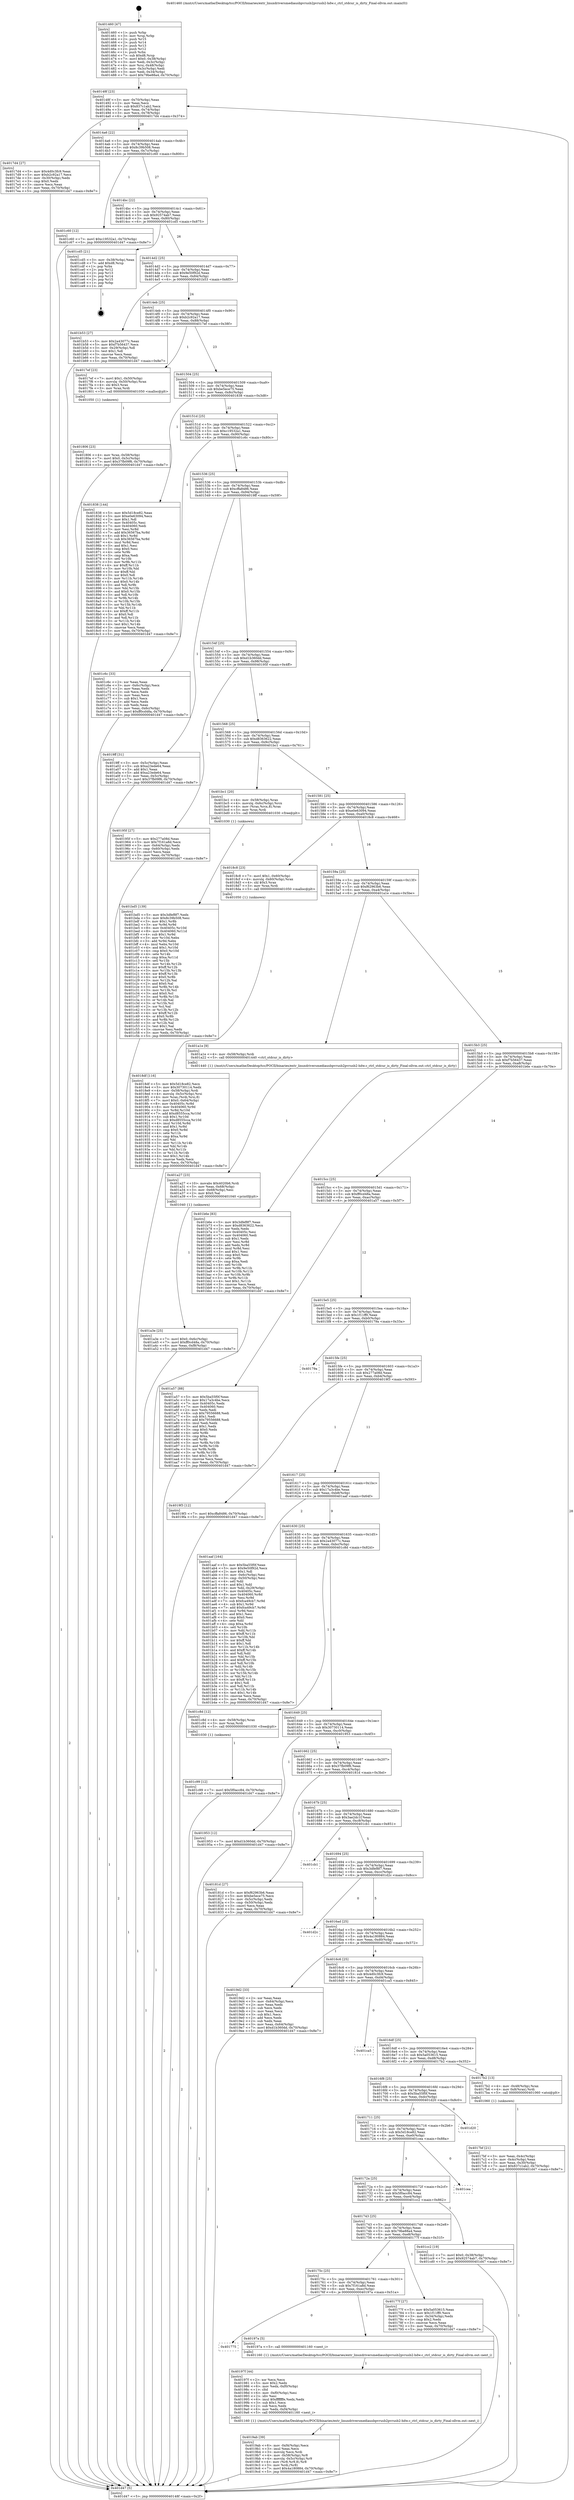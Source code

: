 digraph "0x401460" {
  label = "0x401460 (/mnt/c/Users/mathe/Desktop/tcc/POCII/binaries/extr_linuxdriversmediausbpvrusb2pvrusb2-hdw.c_ctrl_stdcur_is_dirty_Final-ollvm.out::main(0))"
  labelloc = "t"
  node[shape=record]

  Entry [label="",width=0.3,height=0.3,shape=circle,fillcolor=black,style=filled]
  "0x40148f" [label="{
     0x40148f [23]\l
     | [instrs]\l
     &nbsp;&nbsp;0x40148f \<+3\>: mov -0x70(%rbp),%eax\l
     &nbsp;&nbsp;0x401492 \<+2\>: mov %eax,%ecx\l
     &nbsp;&nbsp;0x401494 \<+6\>: sub $0x837c1ab2,%ecx\l
     &nbsp;&nbsp;0x40149a \<+3\>: mov %eax,-0x74(%rbp)\l
     &nbsp;&nbsp;0x40149d \<+3\>: mov %ecx,-0x78(%rbp)\l
     &nbsp;&nbsp;0x4014a0 \<+6\>: je 00000000004017d4 \<main+0x374\>\l
  }"]
  "0x4017d4" [label="{
     0x4017d4 [27]\l
     | [instrs]\l
     &nbsp;&nbsp;0x4017d4 \<+5\>: mov $0x4d0c3fc9,%eax\l
     &nbsp;&nbsp;0x4017d9 \<+5\>: mov $0xb2c92a17,%ecx\l
     &nbsp;&nbsp;0x4017de \<+3\>: mov -0x30(%rbp),%edx\l
     &nbsp;&nbsp;0x4017e1 \<+3\>: cmp $0x0,%edx\l
     &nbsp;&nbsp;0x4017e4 \<+3\>: cmove %ecx,%eax\l
     &nbsp;&nbsp;0x4017e7 \<+3\>: mov %eax,-0x70(%rbp)\l
     &nbsp;&nbsp;0x4017ea \<+5\>: jmp 0000000000401d47 \<main+0x8e7\>\l
  }"]
  "0x4014a6" [label="{
     0x4014a6 [22]\l
     | [instrs]\l
     &nbsp;&nbsp;0x4014a6 \<+5\>: jmp 00000000004014ab \<main+0x4b\>\l
     &nbsp;&nbsp;0x4014ab \<+3\>: mov -0x74(%rbp),%eax\l
     &nbsp;&nbsp;0x4014ae \<+5\>: sub $0x8c39b508,%eax\l
     &nbsp;&nbsp;0x4014b3 \<+3\>: mov %eax,-0x7c(%rbp)\l
     &nbsp;&nbsp;0x4014b6 \<+6\>: je 0000000000401c60 \<main+0x800\>\l
  }"]
  Exit [label="",width=0.3,height=0.3,shape=circle,fillcolor=black,style=filled,peripheries=2]
  "0x401c60" [label="{
     0x401c60 [12]\l
     | [instrs]\l
     &nbsp;&nbsp;0x401c60 \<+7\>: movl $0xc19532a1,-0x70(%rbp)\l
     &nbsp;&nbsp;0x401c67 \<+5\>: jmp 0000000000401d47 \<main+0x8e7\>\l
  }"]
  "0x4014bc" [label="{
     0x4014bc [22]\l
     | [instrs]\l
     &nbsp;&nbsp;0x4014bc \<+5\>: jmp 00000000004014c1 \<main+0x61\>\l
     &nbsp;&nbsp;0x4014c1 \<+3\>: mov -0x74(%rbp),%eax\l
     &nbsp;&nbsp;0x4014c4 \<+5\>: sub $0x92574ab7,%eax\l
     &nbsp;&nbsp;0x4014c9 \<+3\>: mov %eax,-0x80(%rbp)\l
     &nbsp;&nbsp;0x4014cc \<+6\>: je 0000000000401cd5 \<main+0x875\>\l
  }"]
  "0x401c99" [label="{
     0x401c99 [12]\l
     | [instrs]\l
     &nbsp;&nbsp;0x401c99 \<+7\>: movl $0x5f0acc84,-0x70(%rbp)\l
     &nbsp;&nbsp;0x401ca0 \<+5\>: jmp 0000000000401d47 \<main+0x8e7\>\l
  }"]
  "0x401cd5" [label="{
     0x401cd5 [21]\l
     | [instrs]\l
     &nbsp;&nbsp;0x401cd5 \<+3\>: mov -0x38(%rbp),%eax\l
     &nbsp;&nbsp;0x401cd8 \<+7\>: add $0xd8,%rsp\l
     &nbsp;&nbsp;0x401cdf \<+1\>: pop %rbx\l
     &nbsp;&nbsp;0x401ce0 \<+2\>: pop %r12\l
     &nbsp;&nbsp;0x401ce2 \<+2\>: pop %r13\l
     &nbsp;&nbsp;0x401ce4 \<+2\>: pop %r14\l
     &nbsp;&nbsp;0x401ce6 \<+2\>: pop %r15\l
     &nbsp;&nbsp;0x401ce8 \<+1\>: pop %rbp\l
     &nbsp;&nbsp;0x401ce9 \<+1\>: ret\l
  }"]
  "0x4014d2" [label="{
     0x4014d2 [25]\l
     | [instrs]\l
     &nbsp;&nbsp;0x4014d2 \<+5\>: jmp 00000000004014d7 \<main+0x77\>\l
     &nbsp;&nbsp;0x4014d7 \<+3\>: mov -0x74(%rbp),%eax\l
     &nbsp;&nbsp;0x4014da \<+5\>: sub $0x9e50f92d,%eax\l
     &nbsp;&nbsp;0x4014df \<+6\>: mov %eax,-0x84(%rbp)\l
     &nbsp;&nbsp;0x4014e5 \<+6\>: je 0000000000401b53 \<main+0x6f3\>\l
  }"]
  "0x401bd5" [label="{
     0x401bd5 [139]\l
     | [instrs]\l
     &nbsp;&nbsp;0x401bd5 \<+5\>: mov $0x3dfef8f7,%edx\l
     &nbsp;&nbsp;0x401bda \<+5\>: mov $0x8c39b508,%esi\l
     &nbsp;&nbsp;0x401bdf \<+3\>: mov $0x1,%r8b\l
     &nbsp;&nbsp;0x401be2 \<+3\>: xor %r9d,%r9d\l
     &nbsp;&nbsp;0x401be5 \<+8\>: mov 0x40405c,%r10d\l
     &nbsp;&nbsp;0x401bed \<+8\>: mov 0x404060,%r11d\l
     &nbsp;&nbsp;0x401bf5 \<+4\>: sub $0x1,%r9d\l
     &nbsp;&nbsp;0x401bf9 \<+3\>: mov %r10d,%ebx\l
     &nbsp;&nbsp;0x401bfc \<+3\>: add %r9d,%ebx\l
     &nbsp;&nbsp;0x401bff \<+4\>: imul %ebx,%r10d\l
     &nbsp;&nbsp;0x401c03 \<+4\>: and $0x1,%r10d\l
     &nbsp;&nbsp;0x401c07 \<+4\>: cmp $0x0,%r10d\l
     &nbsp;&nbsp;0x401c0b \<+4\>: sete %r14b\l
     &nbsp;&nbsp;0x401c0f \<+4\>: cmp $0xa,%r11d\l
     &nbsp;&nbsp;0x401c13 \<+4\>: setl %r15b\l
     &nbsp;&nbsp;0x401c17 \<+3\>: mov %r14b,%r12b\l
     &nbsp;&nbsp;0x401c1a \<+4\>: xor $0xff,%r12b\l
     &nbsp;&nbsp;0x401c1e \<+3\>: mov %r15b,%r13b\l
     &nbsp;&nbsp;0x401c21 \<+4\>: xor $0xff,%r13b\l
     &nbsp;&nbsp;0x401c25 \<+4\>: xor $0x0,%r8b\l
     &nbsp;&nbsp;0x401c29 \<+3\>: mov %r12b,%al\l
     &nbsp;&nbsp;0x401c2c \<+2\>: and $0x0,%al\l
     &nbsp;&nbsp;0x401c2e \<+3\>: and %r8b,%r14b\l
     &nbsp;&nbsp;0x401c31 \<+3\>: mov %r13b,%cl\l
     &nbsp;&nbsp;0x401c34 \<+3\>: and $0x0,%cl\l
     &nbsp;&nbsp;0x401c37 \<+3\>: and %r8b,%r15b\l
     &nbsp;&nbsp;0x401c3a \<+3\>: or %r14b,%al\l
     &nbsp;&nbsp;0x401c3d \<+3\>: or %r15b,%cl\l
     &nbsp;&nbsp;0x401c40 \<+2\>: xor %cl,%al\l
     &nbsp;&nbsp;0x401c42 \<+3\>: or %r13b,%r12b\l
     &nbsp;&nbsp;0x401c45 \<+4\>: xor $0xff,%r12b\l
     &nbsp;&nbsp;0x401c49 \<+4\>: or $0x0,%r8b\l
     &nbsp;&nbsp;0x401c4d \<+3\>: and %r8b,%r12b\l
     &nbsp;&nbsp;0x401c50 \<+3\>: or %r12b,%al\l
     &nbsp;&nbsp;0x401c53 \<+2\>: test $0x1,%al\l
     &nbsp;&nbsp;0x401c55 \<+3\>: cmovne %esi,%edx\l
     &nbsp;&nbsp;0x401c58 \<+3\>: mov %edx,-0x70(%rbp)\l
     &nbsp;&nbsp;0x401c5b \<+5\>: jmp 0000000000401d47 \<main+0x8e7\>\l
  }"]
  "0x401b53" [label="{
     0x401b53 [27]\l
     | [instrs]\l
     &nbsp;&nbsp;0x401b53 \<+5\>: mov $0x2a43077c,%eax\l
     &nbsp;&nbsp;0x401b58 \<+5\>: mov $0xf7b56437,%ecx\l
     &nbsp;&nbsp;0x401b5d \<+3\>: mov -0x29(%rbp),%dl\l
     &nbsp;&nbsp;0x401b60 \<+3\>: test $0x1,%dl\l
     &nbsp;&nbsp;0x401b63 \<+3\>: cmovne %ecx,%eax\l
     &nbsp;&nbsp;0x401b66 \<+3\>: mov %eax,-0x70(%rbp)\l
     &nbsp;&nbsp;0x401b69 \<+5\>: jmp 0000000000401d47 \<main+0x8e7\>\l
  }"]
  "0x4014eb" [label="{
     0x4014eb [25]\l
     | [instrs]\l
     &nbsp;&nbsp;0x4014eb \<+5\>: jmp 00000000004014f0 \<main+0x90\>\l
     &nbsp;&nbsp;0x4014f0 \<+3\>: mov -0x74(%rbp),%eax\l
     &nbsp;&nbsp;0x4014f3 \<+5\>: sub $0xb2c92a17,%eax\l
     &nbsp;&nbsp;0x4014f8 \<+6\>: mov %eax,-0x88(%rbp)\l
     &nbsp;&nbsp;0x4014fe \<+6\>: je 00000000004017ef \<main+0x38f\>\l
  }"]
  "0x401a3e" [label="{
     0x401a3e [25]\l
     | [instrs]\l
     &nbsp;&nbsp;0x401a3e \<+7\>: movl $0x0,-0x6c(%rbp)\l
     &nbsp;&nbsp;0x401a45 \<+7\>: movl $0xff0cd48a,-0x70(%rbp)\l
     &nbsp;&nbsp;0x401a4c \<+6\>: mov %eax,-0xf8(%rbp)\l
     &nbsp;&nbsp;0x401a52 \<+5\>: jmp 0000000000401d47 \<main+0x8e7\>\l
  }"]
  "0x4017ef" [label="{
     0x4017ef [23]\l
     | [instrs]\l
     &nbsp;&nbsp;0x4017ef \<+7\>: movl $0x1,-0x50(%rbp)\l
     &nbsp;&nbsp;0x4017f6 \<+4\>: movslq -0x50(%rbp),%rax\l
     &nbsp;&nbsp;0x4017fa \<+4\>: shl $0x3,%rax\l
     &nbsp;&nbsp;0x4017fe \<+3\>: mov %rax,%rdi\l
     &nbsp;&nbsp;0x401801 \<+5\>: call 0000000000401050 \<malloc@plt\>\l
     | [calls]\l
     &nbsp;&nbsp;0x401050 \{1\} (unknown)\l
  }"]
  "0x401504" [label="{
     0x401504 [25]\l
     | [instrs]\l
     &nbsp;&nbsp;0x401504 \<+5\>: jmp 0000000000401509 \<main+0xa9\>\l
     &nbsp;&nbsp;0x401509 \<+3\>: mov -0x74(%rbp),%eax\l
     &nbsp;&nbsp;0x40150c \<+5\>: sub $0xbe5ece75,%eax\l
     &nbsp;&nbsp;0x401511 \<+6\>: mov %eax,-0x8c(%rbp)\l
     &nbsp;&nbsp;0x401517 \<+6\>: je 0000000000401838 \<main+0x3d8\>\l
  }"]
  "0x401a27" [label="{
     0x401a27 [23]\l
     | [instrs]\l
     &nbsp;&nbsp;0x401a27 \<+10\>: movabs $0x4020b6,%rdi\l
     &nbsp;&nbsp;0x401a31 \<+3\>: mov %eax,-0x68(%rbp)\l
     &nbsp;&nbsp;0x401a34 \<+3\>: mov -0x68(%rbp),%esi\l
     &nbsp;&nbsp;0x401a37 \<+2\>: mov $0x0,%al\l
     &nbsp;&nbsp;0x401a39 \<+5\>: call 0000000000401040 \<printf@plt\>\l
     | [calls]\l
     &nbsp;&nbsp;0x401040 \{1\} (unknown)\l
  }"]
  "0x401838" [label="{
     0x401838 [144]\l
     | [instrs]\l
     &nbsp;&nbsp;0x401838 \<+5\>: mov $0x5d18ce82,%eax\l
     &nbsp;&nbsp;0x40183d \<+5\>: mov $0xe0e63094,%ecx\l
     &nbsp;&nbsp;0x401842 \<+2\>: mov $0x1,%dl\l
     &nbsp;&nbsp;0x401844 \<+7\>: mov 0x40405c,%esi\l
     &nbsp;&nbsp;0x40184b \<+7\>: mov 0x404060,%edi\l
     &nbsp;&nbsp;0x401852 \<+3\>: mov %esi,%r8d\l
     &nbsp;&nbsp;0x401855 \<+7\>: add $0x36567ba,%r8d\l
     &nbsp;&nbsp;0x40185c \<+4\>: sub $0x1,%r8d\l
     &nbsp;&nbsp;0x401860 \<+7\>: sub $0x36567ba,%r8d\l
     &nbsp;&nbsp;0x401867 \<+4\>: imul %r8d,%esi\l
     &nbsp;&nbsp;0x40186b \<+3\>: and $0x1,%esi\l
     &nbsp;&nbsp;0x40186e \<+3\>: cmp $0x0,%esi\l
     &nbsp;&nbsp;0x401871 \<+4\>: sete %r9b\l
     &nbsp;&nbsp;0x401875 \<+3\>: cmp $0xa,%edi\l
     &nbsp;&nbsp;0x401878 \<+4\>: setl %r10b\l
     &nbsp;&nbsp;0x40187c \<+3\>: mov %r9b,%r11b\l
     &nbsp;&nbsp;0x40187f \<+4\>: xor $0xff,%r11b\l
     &nbsp;&nbsp;0x401883 \<+3\>: mov %r10b,%bl\l
     &nbsp;&nbsp;0x401886 \<+3\>: xor $0xff,%bl\l
     &nbsp;&nbsp;0x401889 \<+3\>: xor $0x0,%dl\l
     &nbsp;&nbsp;0x40188c \<+3\>: mov %r11b,%r14b\l
     &nbsp;&nbsp;0x40188f \<+4\>: and $0x0,%r14b\l
     &nbsp;&nbsp;0x401893 \<+3\>: and %dl,%r9b\l
     &nbsp;&nbsp;0x401896 \<+3\>: mov %bl,%r15b\l
     &nbsp;&nbsp;0x401899 \<+4\>: and $0x0,%r15b\l
     &nbsp;&nbsp;0x40189d \<+3\>: and %dl,%r10b\l
     &nbsp;&nbsp;0x4018a0 \<+3\>: or %r9b,%r14b\l
     &nbsp;&nbsp;0x4018a3 \<+3\>: or %r10b,%r15b\l
     &nbsp;&nbsp;0x4018a6 \<+3\>: xor %r15b,%r14b\l
     &nbsp;&nbsp;0x4018a9 \<+3\>: or %bl,%r11b\l
     &nbsp;&nbsp;0x4018ac \<+4\>: xor $0xff,%r11b\l
     &nbsp;&nbsp;0x4018b0 \<+3\>: or $0x0,%dl\l
     &nbsp;&nbsp;0x4018b3 \<+3\>: and %dl,%r11b\l
     &nbsp;&nbsp;0x4018b6 \<+3\>: or %r11b,%r14b\l
     &nbsp;&nbsp;0x4018b9 \<+4\>: test $0x1,%r14b\l
     &nbsp;&nbsp;0x4018bd \<+3\>: cmovne %ecx,%eax\l
     &nbsp;&nbsp;0x4018c0 \<+3\>: mov %eax,-0x70(%rbp)\l
     &nbsp;&nbsp;0x4018c3 \<+5\>: jmp 0000000000401d47 \<main+0x8e7\>\l
  }"]
  "0x40151d" [label="{
     0x40151d [25]\l
     | [instrs]\l
     &nbsp;&nbsp;0x40151d \<+5\>: jmp 0000000000401522 \<main+0xc2\>\l
     &nbsp;&nbsp;0x401522 \<+3\>: mov -0x74(%rbp),%eax\l
     &nbsp;&nbsp;0x401525 \<+5\>: sub $0xc19532a1,%eax\l
     &nbsp;&nbsp;0x40152a \<+6\>: mov %eax,-0x90(%rbp)\l
     &nbsp;&nbsp;0x401530 \<+6\>: je 0000000000401c6c \<main+0x80c\>\l
  }"]
  "0x4019ab" [label="{
     0x4019ab [39]\l
     | [instrs]\l
     &nbsp;&nbsp;0x4019ab \<+6\>: mov -0xf4(%rbp),%ecx\l
     &nbsp;&nbsp;0x4019b1 \<+3\>: imul %eax,%ecx\l
     &nbsp;&nbsp;0x4019b4 \<+3\>: movslq %ecx,%rdi\l
     &nbsp;&nbsp;0x4019b7 \<+4\>: mov -0x58(%rbp),%r8\l
     &nbsp;&nbsp;0x4019bb \<+4\>: movslq -0x5c(%rbp),%r9\l
     &nbsp;&nbsp;0x4019bf \<+4\>: mov (%r8,%r9,8),%r8\l
     &nbsp;&nbsp;0x4019c3 \<+3\>: mov %rdi,(%r8)\l
     &nbsp;&nbsp;0x4019c6 \<+7\>: movl $0x4a180884,-0x70(%rbp)\l
     &nbsp;&nbsp;0x4019cd \<+5\>: jmp 0000000000401d47 \<main+0x8e7\>\l
  }"]
  "0x401c6c" [label="{
     0x401c6c [33]\l
     | [instrs]\l
     &nbsp;&nbsp;0x401c6c \<+2\>: xor %eax,%eax\l
     &nbsp;&nbsp;0x401c6e \<+3\>: mov -0x6c(%rbp),%ecx\l
     &nbsp;&nbsp;0x401c71 \<+2\>: mov %eax,%edx\l
     &nbsp;&nbsp;0x401c73 \<+2\>: sub %ecx,%edx\l
     &nbsp;&nbsp;0x401c75 \<+2\>: mov %eax,%ecx\l
     &nbsp;&nbsp;0x401c77 \<+3\>: sub $0x1,%ecx\l
     &nbsp;&nbsp;0x401c7a \<+2\>: add %ecx,%edx\l
     &nbsp;&nbsp;0x401c7c \<+2\>: sub %edx,%eax\l
     &nbsp;&nbsp;0x401c7e \<+3\>: mov %eax,-0x6c(%rbp)\l
     &nbsp;&nbsp;0x401c81 \<+7\>: movl $0xff0cd48a,-0x70(%rbp)\l
     &nbsp;&nbsp;0x401c88 \<+5\>: jmp 0000000000401d47 \<main+0x8e7\>\l
  }"]
  "0x401536" [label="{
     0x401536 [25]\l
     | [instrs]\l
     &nbsp;&nbsp;0x401536 \<+5\>: jmp 000000000040153b \<main+0xdb\>\l
     &nbsp;&nbsp;0x40153b \<+3\>: mov -0x74(%rbp),%eax\l
     &nbsp;&nbsp;0x40153e \<+5\>: sub $0xcffa8486,%eax\l
     &nbsp;&nbsp;0x401543 \<+6\>: mov %eax,-0x94(%rbp)\l
     &nbsp;&nbsp;0x401549 \<+6\>: je 00000000004019ff \<main+0x59f\>\l
  }"]
  "0x40197f" [label="{
     0x40197f [44]\l
     | [instrs]\l
     &nbsp;&nbsp;0x40197f \<+2\>: xor %ecx,%ecx\l
     &nbsp;&nbsp;0x401981 \<+5\>: mov $0x2,%edx\l
     &nbsp;&nbsp;0x401986 \<+6\>: mov %edx,-0xf0(%rbp)\l
     &nbsp;&nbsp;0x40198c \<+1\>: cltd\l
     &nbsp;&nbsp;0x40198d \<+6\>: mov -0xf0(%rbp),%esi\l
     &nbsp;&nbsp;0x401993 \<+2\>: idiv %esi\l
     &nbsp;&nbsp;0x401995 \<+6\>: imul $0xfffffffe,%edx,%edx\l
     &nbsp;&nbsp;0x40199b \<+3\>: sub $0x1,%ecx\l
     &nbsp;&nbsp;0x40199e \<+2\>: sub %ecx,%edx\l
     &nbsp;&nbsp;0x4019a0 \<+6\>: mov %edx,-0xf4(%rbp)\l
     &nbsp;&nbsp;0x4019a6 \<+5\>: call 0000000000401160 \<next_i\>\l
     | [calls]\l
     &nbsp;&nbsp;0x401160 \{1\} (/mnt/c/Users/mathe/Desktop/tcc/POCII/binaries/extr_linuxdriversmediausbpvrusb2pvrusb2-hdw.c_ctrl_stdcur_is_dirty_Final-ollvm.out::next_i)\l
  }"]
  "0x4019ff" [label="{
     0x4019ff [31]\l
     | [instrs]\l
     &nbsp;&nbsp;0x4019ff \<+3\>: mov -0x5c(%rbp),%eax\l
     &nbsp;&nbsp;0x401a02 \<+5\>: sub $0xa23ede64,%eax\l
     &nbsp;&nbsp;0x401a07 \<+3\>: add $0x1,%eax\l
     &nbsp;&nbsp;0x401a0a \<+5\>: add $0xa23ede64,%eax\l
     &nbsp;&nbsp;0x401a0f \<+3\>: mov %eax,-0x5c(%rbp)\l
     &nbsp;&nbsp;0x401a12 \<+7\>: movl $0x37fb09f6,-0x70(%rbp)\l
     &nbsp;&nbsp;0x401a19 \<+5\>: jmp 0000000000401d47 \<main+0x8e7\>\l
  }"]
  "0x40154f" [label="{
     0x40154f [25]\l
     | [instrs]\l
     &nbsp;&nbsp;0x40154f \<+5\>: jmp 0000000000401554 \<main+0xf4\>\l
     &nbsp;&nbsp;0x401554 \<+3\>: mov -0x74(%rbp),%eax\l
     &nbsp;&nbsp;0x401557 \<+5\>: sub $0xd1b360dd,%eax\l
     &nbsp;&nbsp;0x40155c \<+6\>: mov %eax,-0x98(%rbp)\l
     &nbsp;&nbsp;0x401562 \<+6\>: je 000000000040195f \<main+0x4ff\>\l
  }"]
  "0x401775" [label="{
     0x401775\l
  }", style=dashed]
  "0x40195f" [label="{
     0x40195f [27]\l
     | [instrs]\l
     &nbsp;&nbsp;0x40195f \<+5\>: mov $0x277a08d,%eax\l
     &nbsp;&nbsp;0x401964 \<+5\>: mov $0x7f161a8d,%ecx\l
     &nbsp;&nbsp;0x401969 \<+3\>: mov -0x64(%rbp),%edx\l
     &nbsp;&nbsp;0x40196c \<+3\>: cmp -0x60(%rbp),%edx\l
     &nbsp;&nbsp;0x40196f \<+3\>: cmovl %ecx,%eax\l
     &nbsp;&nbsp;0x401972 \<+3\>: mov %eax,-0x70(%rbp)\l
     &nbsp;&nbsp;0x401975 \<+5\>: jmp 0000000000401d47 \<main+0x8e7\>\l
  }"]
  "0x401568" [label="{
     0x401568 [25]\l
     | [instrs]\l
     &nbsp;&nbsp;0x401568 \<+5\>: jmp 000000000040156d \<main+0x10d\>\l
     &nbsp;&nbsp;0x40156d \<+3\>: mov -0x74(%rbp),%eax\l
     &nbsp;&nbsp;0x401570 \<+5\>: sub $0xd8363622,%eax\l
     &nbsp;&nbsp;0x401575 \<+6\>: mov %eax,-0x9c(%rbp)\l
     &nbsp;&nbsp;0x40157b \<+6\>: je 0000000000401bc1 \<main+0x761\>\l
  }"]
  "0x40197a" [label="{
     0x40197a [5]\l
     | [instrs]\l
     &nbsp;&nbsp;0x40197a \<+5\>: call 0000000000401160 \<next_i\>\l
     | [calls]\l
     &nbsp;&nbsp;0x401160 \{1\} (/mnt/c/Users/mathe/Desktop/tcc/POCII/binaries/extr_linuxdriversmediausbpvrusb2pvrusb2-hdw.c_ctrl_stdcur_is_dirty_Final-ollvm.out::next_i)\l
  }"]
  "0x401bc1" [label="{
     0x401bc1 [20]\l
     | [instrs]\l
     &nbsp;&nbsp;0x401bc1 \<+4\>: mov -0x58(%rbp),%rax\l
     &nbsp;&nbsp;0x401bc5 \<+4\>: movslq -0x6c(%rbp),%rcx\l
     &nbsp;&nbsp;0x401bc9 \<+4\>: mov (%rax,%rcx,8),%rax\l
     &nbsp;&nbsp;0x401bcd \<+3\>: mov %rax,%rdi\l
     &nbsp;&nbsp;0x401bd0 \<+5\>: call 0000000000401030 \<free@plt\>\l
     | [calls]\l
     &nbsp;&nbsp;0x401030 \{1\} (unknown)\l
  }"]
  "0x401581" [label="{
     0x401581 [25]\l
     | [instrs]\l
     &nbsp;&nbsp;0x401581 \<+5\>: jmp 0000000000401586 \<main+0x126\>\l
     &nbsp;&nbsp;0x401586 \<+3\>: mov -0x74(%rbp),%eax\l
     &nbsp;&nbsp;0x401589 \<+5\>: sub $0xe0e63094,%eax\l
     &nbsp;&nbsp;0x40158e \<+6\>: mov %eax,-0xa0(%rbp)\l
     &nbsp;&nbsp;0x401594 \<+6\>: je 00000000004018c8 \<main+0x468\>\l
  }"]
  "0x4018df" [label="{
     0x4018df [116]\l
     | [instrs]\l
     &nbsp;&nbsp;0x4018df \<+5\>: mov $0x5d18ce82,%ecx\l
     &nbsp;&nbsp;0x4018e4 \<+5\>: mov $0x30730114,%edx\l
     &nbsp;&nbsp;0x4018e9 \<+4\>: mov -0x58(%rbp),%rdi\l
     &nbsp;&nbsp;0x4018ed \<+4\>: movslq -0x5c(%rbp),%rsi\l
     &nbsp;&nbsp;0x4018f1 \<+4\>: mov %rax,(%rdi,%rsi,8)\l
     &nbsp;&nbsp;0x4018f5 \<+7\>: movl $0x0,-0x64(%rbp)\l
     &nbsp;&nbsp;0x4018fc \<+8\>: mov 0x40405c,%r8d\l
     &nbsp;&nbsp;0x401904 \<+8\>: mov 0x404060,%r9d\l
     &nbsp;&nbsp;0x40190c \<+3\>: mov %r8d,%r10d\l
     &nbsp;&nbsp;0x40190f \<+7\>: add $0xd8555cca,%r10d\l
     &nbsp;&nbsp;0x401916 \<+4\>: sub $0x1,%r10d\l
     &nbsp;&nbsp;0x40191a \<+7\>: sub $0xd8555cca,%r10d\l
     &nbsp;&nbsp;0x401921 \<+4\>: imul %r10d,%r8d\l
     &nbsp;&nbsp;0x401925 \<+4\>: and $0x1,%r8d\l
     &nbsp;&nbsp;0x401929 \<+4\>: cmp $0x0,%r8d\l
     &nbsp;&nbsp;0x40192d \<+4\>: sete %r11b\l
     &nbsp;&nbsp;0x401931 \<+4\>: cmp $0xa,%r9d\l
     &nbsp;&nbsp;0x401935 \<+3\>: setl %bl\l
     &nbsp;&nbsp;0x401938 \<+3\>: mov %r11b,%r14b\l
     &nbsp;&nbsp;0x40193b \<+3\>: and %bl,%r14b\l
     &nbsp;&nbsp;0x40193e \<+3\>: xor %bl,%r11b\l
     &nbsp;&nbsp;0x401941 \<+3\>: or %r11b,%r14b\l
     &nbsp;&nbsp;0x401944 \<+4\>: test $0x1,%r14b\l
     &nbsp;&nbsp;0x401948 \<+3\>: cmovne %edx,%ecx\l
     &nbsp;&nbsp;0x40194b \<+3\>: mov %ecx,-0x70(%rbp)\l
     &nbsp;&nbsp;0x40194e \<+5\>: jmp 0000000000401d47 \<main+0x8e7\>\l
  }"]
  "0x4018c8" [label="{
     0x4018c8 [23]\l
     | [instrs]\l
     &nbsp;&nbsp;0x4018c8 \<+7\>: movl $0x1,-0x60(%rbp)\l
     &nbsp;&nbsp;0x4018cf \<+4\>: movslq -0x60(%rbp),%rax\l
     &nbsp;&nbsp;0x4018d3 \<+4\>: shl $0x3,%rax\l
     &nbsp;&nbsp;0x4018d7 \<+3\>: mov %rax,%rdi\l
     &nbsp;&nbsp;0x4018da \<+5\>: call 0000000000401050 \<malloc@plt\>\l
     | [calls]\l
     &nbsp;&nbsp;0x401050 \{1\} (unknown)\l
  }"]
  "0x40159a" [label="{
     0x40159a [25]\l
     | [instrs]\l
     &nbsp;&nbsp;0x40159a \<+5\>: jmp 000000000040159f \<main+0x13f\>\l
     &nbsp;&nbsp;0x40159f \<+3\>: mov -0x74(%rbp),%eax\l
     &nbsp;&nbsp;0x4015a2 \<+5\>: sub $0xf62963b6,%eax\l
     &nbsp;&nbsp;0x4015a7 \<+6\>: mov %eax,-0xa4(%rbp)\l
     &nbsp;&nbsp;0x4015ad \<+6\>: je 0000000000401a1e \<main+0x5be\>\l
  }"]
  "0x401806" [label="{
     0x401806 [23]\l
     | [instrs]\l
     &nbsp;&nbsp;0x401806 \<+4\>: mov %rax,-0x58(%rbp)\l
     &nbsp;&nbsp;0x40180a \<+7\>: movl $0x0,-0x5c(%rbp)\l
     &nbsp;&nbsp;0x401811 \<+7\>: movl $0x37fb09f6,-0x70(%rbp)\l
     &nbsp;&nbsp;0x401818 \<+5\>: jmp 0000000000401d47 \<main+0x8e7\>\l
  }"]
  "0x401a1e" [label="{
     0x401a1e [9]\l
     | [instrs]\l
     &nbsp;&nbsp;0x401a1e \<+4\>: mov -0x58(%rbp),%rdi\l
     &nbsp;&nbsp;0x401a22 \<+5\>: call 0000000000401440 \<ctrl_stdcur_is_dirty\>\l
     | [calls]\l
     &nbsp;&nbsp;0x401440 \{1\} (/mnt/c/Users/mathe/Desktop/tcc/POCII/binaries/extr_linuxdriversmediausbpvrusb2pvrusb2-hdw.c_ctrl_stdcur_is_dirty_Final-ollvm.out::ctrl_stdcur_is_dirty)\l
  }"]
  "0x4015b3" [label="{
     0x4015b3 [25]\l
     | [instrs]\l
     &nbsp;&nbsp;0x4015b3 \<+5\>: jmp 00000000004015b8 \<main+0x158\>\l
     &nbsp;&nbsp;0x4015b8 \<+3\>: mov -0x74(%rbp),%eax\l
     &nbsp;&nbsp;0x4015bb \<+5\>: sub $0xf7b56437,%eax\l
     &nbsp;&nbsp;0x4015c0 \<+6\>: mov %eax,-0xa8(%rbp)\l
     &nbsp;&nbsp;0x4015c6 \<+6\>: je 0000000000401b6e \<main+0x70e\>\l
  }"]
  "0x4017bf" [label="{
     0x4017bf [21]\l
     | [instrs]\l
     &nbsp;&nbsp;0x4017bf \<+3\>: mov %eax,-0x4c(%rbp)\l
     &nbsp;&nbsp;0x4017c2 \<+3\>: mov -0x4c(%rbp),%eax\l
     &nbsp;&nbsp;0x4017c5 \<+3\>: mov %eax,-0x30(%rbp)\l
     &nbsp;&nbsp;0x4017c8 \<+7\>: movl $0x837c1ab2,-0x70(%rbp)\l
     &nbsp;&nbsp;0x4017cf \<+5\>: jmp 0000000000401d47 \<main+0x8e7\>\l
  }"]
  "0x401b6e" [label="{
     0x401b6e [83]\l
     | [instrs]\l
     &nbsp;&nbsp;0x401b6e \<+5\>: mov $0x3dfef8f7,%eax\l
     &nbsp;&nbsp;0x401b73 \<+5\>: mov $0xd8363622,%ecx\l
     &nbsp;&nbsp;0x401b78 \<+2\>: xor %edx,%edx\l
     &nbsp;&nbsp;0x401b7a \<+7\>: mov 0x40405c,%esi\l
     &nbsp;&nbsp;0x401b81 \<+7\>: mov 0x404060,%edi\l
     &nbsp;&nbsp;0x401b88 \<+3\>: sub $0x1,%edx\l
     &nbsp;&nbsp;0x401b8b \<+3\>: mov %esi,%r8d\l
     &nbsp;&nbsp;0x401b8e \<+3\>: add %edx,%r8d\l
     &nbsp;&nbsp;0x401b91 \<+4\>: imul %r8d,%esi\l
     &nbsp;&nbsp;0x401b95 \<+3\>: and $0x1,%esi\l
     &nbsp;&nbsp;0x401b98 \<+3\>: cmp $0x0,%esi\l
     &nbsp;&nbsp;0x401b9b \<+4\>: sete %r9b\l
     &nbsp;&nbsp;0x401b9f \<+3\>: cmp $0xa,%edi\l
     &nbsp;&nbsp;0x401ba2 \<+4\>: setl %r10b\l
     &nbsp;&nbsp;0x401ba6 \<+3\>: mov %r9b,%r11b\l
     &nbsp;&nbsp;0x401ba9 \<+3\>: and %r10b,%r11b\l
     &nbsp;&nbsp;0x401bac \<+3\>: xor %r10b,%r9b\l
     &nbsp;&nbsp;0x401baf \<+3\>: or %r9b,%r11b\l
     &nbsp;&nbsp;0x401bb2 \<+4\>: test $0x1,%r11b\l
     &nbsp;&nbsp;0x401bb6 \<+3\>: cmovne %ecx,%eax\l
     &nbsp;&nbsp;0x401bb9 \<+3\>: mov %eax,-0x70(%rbp)\l
     &nbsp;&nbsp;0x401bbc \<+5\>: jmp 0000000000401d47 \<main+0x8e7\>\l
  }"]
  "0x4015cc" [label="{
     0x4015cc [25]\l
     | [instrs]\l
     &nbsp;&nbsp;0x4015cc \<+5\>: jmp 00000000004015d1 \<main+0x171\>\l
     &nbsp;&nbsp;0x4015d1 \<+3\>: mov -0x74(%rbp),%eax\l
     &nbsp;&nbsp;0x4015d4 \<+5\>: sub $0xff0cd48a,%eax\l
     &nbsp;&nbsp;0x4015d9 \<+6\>: mov %eax,-0xac(%rbp)\l
     &nbsp;&nbsp;0x4015df \<+6\>: je 0000000000401a57 \<main+0x5f7\>\l
  }"]
  "0x401460" [label="{
     0x401460 [47]\l
     | [instrs]\l
     &nbsp;&nbsp;0x401460 \<+1\>: push %rbp\l
     &nbsp;&nbsp;0x401461 \<+3\>: mov %rsp,%rbp\l
     &nbsp;&nbsp;0x401464 \<+2\>: push %r15\l
     &nbsp;&nbsp;0x401466 \<+2\>: push %r14\l
     &nbsp;&nbsp;0x401468 \<+2\>: push %r13\l
     &nbsp;&nbsp;0x40146a \<+2\>: push %r12\l
     &nbsp;&nbsp;0x40146c \<+1\>: push %rbx\l
     &nbsp;&nbsp;0x40146d \<+7\>: sub $0xd8,%rsp\l
     &nbsp;&nbsp;0x401474 \<+7\>: movl $0x0,-0x38(%rbp)\l
     &nbsp;&nbsp;0x40147b \<+3\>: mov %edi,-0x3c(%rbp)\l
     &nbsp;&nbsp;0x40147e \<+4\>: mov %rsi,-0x48(%rbp)\l
     &nbsp;&nbsp;0x401482 \<+3\>: mov -0x3c(%rbp),%edi\l
     &nbsp;&nbsp;0x401485 \<+3\>: mov %edi,-0x34(%rbp)\l
     &nbsp;&nbsp;0x401488 \<+7\>: movl $0x79be88a4,-0x70(%rbp)\l
  }"]
  "0x401a57" [label="{
     0x401a57 [88]\l
     | [instrs]\l
     &nbsp;&nbsp;0x401a57 \<+5\>: mov $0x5ba55f0f,%eax\l
     &nbsp;&nbsp;0x401a5c \<+5\>: mov $0x17a3c4be,%ecx\l
     &nbsp;&nbsp;0x401a61 \<+7\>: mov 0x40405c,%edx\l
     &nbsp;&nbsp;0x401a68 \<+7\>: mov 0x404060,%esi\l
     &nbsp;&nbsp;0x401a6f \<+2\>: mov %edx,%edi\l
     &nbsp;&nbsp;0x401a71 \<+6\>: sub $0x79556688,%edi\l
     &nbsp;&nbsp;0x401a77 \<+3\>: sub $0x1,%edi\l
     &nbsp;&nbsp;0x401a7a \<+6\>: add $0x79556688,%edi\l
     &nbsp;&nbsp;0x401a80 \<+3\>: imul %edi,%edx\l
     &nbsp;&nbsp;0x401a83 \<+3\>: and $0x1,%edx\l
     &nbsp;&nbsp;0x401a86 \<+3\>: cmp $0x0,%edx\l
     &nbsp;&nbsp;0x401a89 \<+4\>: sete %r8b\l
     &nbsp;&nbsp;0x401a8d \<+3\>: cmp $0xa,%esi\l
     &nbsp;&nbsp;0x401a90 \<+4\>: setl %r9b\l
     &nbsp;&nbsp;0x401a94 \<+3\>: mov %r8b,%r10b\l
     &nbsp;&nbsp;0x401a97 \<+3\>: and %r9b,%r10b\l
     &nbsp;&nbsp;0x401a9a \<+3\>: xor %r9b,%r8b\l
     &nbsp;&nbsp;0x401a9d \<+3\>: or %r8b,%r10b\l
     &nbsp;&nbsp;0x401aa0 \<+4\>: test $0x1,%r10b\l
     &nbsp;&nbsp;0x401aa4 \<+3\>: cmovne %ecx,%eax\l
     &nbsp;&nbsp;0x401aa7 \<+3\>: mov %eax,-0x70(%rbp)\l
     &nbsp;&nbsp;0x401aaa \<+5\>: jmp 0000000000401d47 \<main+0x8e7\>\l
  }"]
  "0x4015e5" [label="{
     0x4015e5 [25]\l
     | [instrs]\l
     &nbsp;&nbsp;0x4015e5 \<+5\>: jmp 00000000004015ea \<main+0x18a\>\l
     &nbsp;&nbsp;0x4015ea \<+3\>: mov -0x74(%rbp),%eax\l
     &nbsp;&nbsp;0x4015ed \<+5\>: sub $0x1f11ff0,%eax\l
     &nbsp;&nbsp;0x4015f2 \<+6\>: mov %eax,-0xb0(%rbp)\l
     &nbsp;&nbsp;0x4015f8 \<+6\>: je 000000000040179a \<main+0x33a\>\l
  }"]
  "0x401d47" [label="{
     0x401d47 [5]\l
     | [instrs]\l
     &nbsp;&nbsp;0x401d47 \<+5\>: jmp 000000000040148f \<main+0x2f\>\l
  }"]
  "0x40179a" [label="{
     0x40179a\l
  }", style=dashed]
  "0x4015fe" [label="{
     0x4015fe [25]\l
     | [instrs]\l
     &nbsp;&nbsp;0x4015fe \<+5\>: jmp 0000000000401603 \<main+0x1a3\>\l
     &nbsp;&nbsp;0x401603 \<+3\>: mov -0x74(%rbp),%eax\l
     &nbsp;&nbsp;0x401606 \<+5\>: sub $0x277a08d,%eax\l
     &nbsp;&nbsp;0x40160b \<+6\>: mov %eax,-0xb4(%rbp)\l
     &nbsp;&nbsp;0x401611 \<+6\>: je 00000000004019f3 \<main+0x593\>\l
  }"]
  "0x40175c" [label="{
     0x40175c [25]\l
     | [instrs]\l
     &nbsp;&nbsp;0x40175c \<+5\>: jmp 0000000000401761 \<main+0x301\>\l
     &nbsp;&nbsp;0x401761 \<+3\>: mov -0x74(%rbp),%eax\l
     &nbsp;&nbsp;0x401764 \<+5\>: sub $0x7f161a8d,%eax\l
     &nbsp;&nbsp;0x401769 \<+6\>: mov %eax,-0xec(%rbp)\l
     &nbsp;&nbsp;0x40176f \<+6\>: je 000000000040197a \<main+0x51a\>\l
  }"]
  "0x4019f3" [label="{
     0x4019f3 [12]\l
     | [instrs]\l
     &nbsp;&nbsp;0x4019f3 \<+7\>: movl $0xcffa8486,-0x70(%rbp)\l
     &nbsp;&nbsp;0x4019fa \<+5\>: jmp 0000000000401d47 \<main+0x8e7\>\l
  }"]
  "0x401617" [label="{
     0x401617 [25]\l
     | [instrs]\l
     &nbsp;&nbsp;0x401617 \<+5\>: jmp 000000000040161c \<main+0x1bc\>\l
     &nbsp;&nbsp;0x40161c \<+3\>: mov -0x74(%rbp),%eax\l
     &nbsp;&nbsp;0x40161f \<+5\>: sub $0x17a3c4be,%eax\l
     &nbsp;&nbsp;0x401624 \<+6\>: mov %eax,-0xb8(%rbp)\l
     &nbsp;&nbsp;0x40162a \<+6\>: je 0000000000401aaf \<main+0x64f\>\l
  }"]
  "0x40177f" [label="{
     0x40177f [27]\l
     | [instrs]\l
     &nbsp;&nbsp;0x40177f \<+5\>: mov $0x5a053615,%eax\l
     &nbsp;&nbsp;0x401784 \<+5\>: mov $0x1f11ff0,%ecx\l
     &nbsp;&nbsp;0x401789 \<+3\>: mov -0x34(%rbp),%edx\l
     &nbsp;&nbsp;0x40178c \<+3\>: cmp $0x2,%edx\l
     &nbsp;&nbsp;0x40178f \<+3\>: cmovne %ecx,%eax\l
     &nbsp;&nbsp;0x401792 \<+3\>: mov %eax,-0x70(%rbp)\l
     &nbsp;&nbsp;0x401795 \<+5\>: jmp 0000000000401d47 \<main+0x8e7\>\l
  }"]
  "0x401aaf" [label="{
     0x401aaf [164]\l
     | [instrs]\l
     &nbsp;&nbsp;0x401aaf \<+5\>: mov $0x5ba55f0f,%eax\l
     &nbsp;&nbsp;0x401ab4 \<+5\>: mov $0x9e50f92d,%ecx\l
     &nbsp;&nbsp;0x401ab9 \<+2\>: mov $0x1,%dl\l
     &nbsp;&nbsp;0x401abb \<+3\>: mov -0x6c(%rbp),%esi\l
     &nbsp;&nbsp;0x401abe \<+3\>: cmp -0x50(%rbp),%esi\l
     &nbsp;&nbsp;0x401ac1 \<+4\>: setl %dil\l
     &nbsp;&nbsp;0x401ac5 \<+4\>: and $0x1,%dil\l
     &nbsp;&nbsp;0x401ac9 \<+4\>: mov %dil,-0x29(%rbp)\l
     &nbsp;&nbsp;0x401acd \<+7\>: mov 0x40405c,%esi\l
     &nbsp;&nbsp;0x401ad4 \<+8\>: mov 0x404060,%r8d\l
     &nbsp;&nbsp;0x401adc \<+3\>: mov %esi,%r9d\l
     &nbsp;&nbsp;0x401adf \<+7\>: sub $0xfca49cb7,%r9d\l
     &nbsp;&nbsp;0x401ae6 \<+4\>: sub $0x1,%r9d\l
     &nbsp;&nbsp;0x401aea \<+7\>: add $0xfca49cb7,%r9d\l
     &nbsp;&nbsp;0x401af1 \<+4\>: imul %r9d,%esi\l
     &nbsp;&nbsp;0x401af5 \<+3\>: and $0x1,%esi\l
     &nbsp;&nbsp;0x401af8 \<+3\>: cmp $0x0,%esi\l
     &nbsp;&nbsp;0x401afb \<+4\>: sete %dil\l
     &nbsp;&nbsp;0x401aff \<+4\>: cmp $0xa,%r8d\l
     &nbsp;&nbsp;0x401b03 \<+4\>: setl %r10b\l
     &nbsp;&nbsp;0x401b07 \<+3\>: mov %dil,%r11b\l
     &nbsp;&nbsp;0x401b0a \<+4\>: xor $0xff,%r11b\l
     &nbsp;&nbsp;0x401b0e \<+3\>: mov %r10b,%bl\l
     &nbsp;&nbsp;0x401b11 \<+3\>: xor $0xff,%bl\l
     &nbsp;&nbsp;0x401b14 \<+3\>: xor $0x1,%dl\l
     &nbsp;&nbsp;0x401b17 \<+3\>: mov %r11b,%r14b\l
     &nbsp;&nbsp;0x401b1a \<+4\>: and $0xff,%r14b\l
     &nbsp;&nbsp;0x401b1e \<+3\>: and %dl,%dil\l
     &nbsp;&nbsp;0x401b21 \<+3\>: mov %bl,%r15b\l
     &nbsp;&nbsp;0x401b24 \<+4\>: and $0xff,%r15b\l
     &nbsp;&nbsp;0x401b28 \<+3\>: and %dl,%r10b\l
     &nbsp;&nbsp;0x401b2b \<+3\>: or %dil,%r14b\l
     &nbsp;&nbsp;0x401b2e \<+3\>: or %r10b,%r15b\l
     &nbsp;&nbsp;0x401b31 \<+3\>: xor %r15b,%r14b\l
     &nbsp;&nbsp;0x401b34 \<+3\>: or %bl,%r11b\l
     &nbsp;&nbsp;0x401b37 \<+4\>: xor $0xff,%r11b\l
     &nbsp;&nbsp;0x401b3b \<+3\>: or $0x1,%dl\l
     &nbsp;&nbsp;0x401b3e \<+3\>: and %dl,%r11b\l
     &nbsp;&nbsp;0x401b41 \<+3\>: or %r11b,%r14b\l
     &nbsp;&nbsp;0x401b44 \<+4\>: test $0x1,%r14b\l
     &nbsp;&nbsp;0x401b48 \<+3\>: cmovne %ecx,%eax\l
     &nbsp;&nbsp;0x401b4b \<+3\>: mov %eax,-0x70(%rbp)\l
     &nbsp;&nbsp;0x401b4e \<+5\>: jmp 0000000000401d47 \<main+0x8e7\>\l
  }"]
  "0x401630" [label="{
     0x401630 [25]\l
     | [instrs]\l
     &nbsp;&nbsp;0x401630 \<+5\>: jmp 0000000000401635 \<main+0x1d5\>\l
     &nbsp;&nbsp;0x401635 \<+3\>: mov -0x74(%rbp),%eax\l
     &nbsp;&nbsp;0x401638 \<+5\>: sub $0x2a43077c,%eax\l
     &nbsp;&nbsp;0x40163d \<+6\>: mov %eax,-0xbc(%rbp)\l
     &nbsp;&nbsp;0x401643 \<+6\>: je 0000000000401c8d \<main+0x82d\>\l
  }"]
  "0x401743" [label="{
     0x401743 [25]\l
     | [instrs]\l
     &nbsp;&nbsp;0x401743 \<+5\>: jmp 0000000000401748 \<main+0x2e8\>\l
     &nbsp;&nbsp;0x401748 \<+3\>: mov -0x74(%rbp),%eax\l
     &nbsp;&nbsp;0x40174b \<+5\>: sub $0x79be88a4,%eax\l
     &nbsp;&nbsp;0x401750 \<+6\>: mov %eax,-0xe8(%rbp)\l
     &nbsp;&nbsp;0x401756 \<+6\>: je 000000000040177f \<main+0x31f\>\l
  }"]
  "0x401c8d" [label="{
     0x401c8d [12]\l
     | [instrs]\l
     &nbsp;&nbsp;0x401c8d \<+4\>: mov -0x58(%rbp),%rax\l
     &nbsp;&nbsp;0x401c91 \<+3\>: mov %rax,%rdi\l
     &nbsp;&nbsp;0x401c94 \<+5\>: call 0000000000401030 \<free@plt\>\l
     | [calls]\l
     &nbsp;&nbsp;0x401030 \{1\} (unknown)\l
  }"]
  "0x401649" [label="{
     0x401649 [25]\l
     | [instrs]\l
     &nbsp;&nbsp;0x401649 \<+5\>: jmp 000000000040164e \<main+0x1ee\>\l
     &nbsp;&nbsp;0x40164e \<+3\>: mov -0x74(%rbp),%eax\l
     &nbsp;&nbsp;0x401651 \<+5\>: sub $0x30730114,%eax\l
     &nbsp;&nbsp;0x401656 \<+6\>: mov %eax,-0xc0(%rbp)\l
     &nbsp;&nbsp;0x40165c \<+6\>: je 0000000000401953 \<main+0x4f3\>\l
  }"]
  "0x401cc2" [label="{
     0x401cc2 [19]\l
     | [instrs]\l
     &nbsp;&nbsp;0x401cc2 \<+7\>: movl $0x0,-0x38(%rbp)\l
     &nbsp;&nbsp;0x401cc9 \<+7\>: movl $0x92574ab7,-0x70(%rbp)\l
     &nbsp;&nbsp;0x401cd0 \<+5\>: jmp 0000000000401d47 \<main+0x8e7\>\l
  }"]
  "0x401953" [label="{
     0x401953 [12]\l
     | [instrs]\l
     &nbsp;&nbsp;0x401953 \<+7\>: movl $0xd1b360dd,-0x70(%rbp)\l
     &nbsp;&nbsp;0x40195a \<+5\>: jmp 0000000000401d47 \<main+0x8e7\>\l
  }"]
  "0x401662" [label="{
     0x401662 [25]\l
     | [instrs]\l
     &nbsp;&nbsp;0x401662 \<+5\>: jmp 0000000000401667 \<main+0x207\>\l
     &nbsp;&nbsp;0x401667 \<+3\>: mov -0x74(%rbp),%eax\l
     &nbsp;&nbsp;0x40166a \<+5\>: sub $0x37fb09f6,%eax\l
     &nbsp;&nbsp;0x40166f \<+6\>: mov %eax,-0xc4(%rbp)\l
     &nbsp;&nbsp;0x401675 \<+6\>: je 000000000040181d \<main+0x3bd\>\l
  }"]
  "0x40172a" [label="{
     0x40172a [25]\l
     | [instrs]\l
     &nbsp;&nbsp;0x40172a \<+5\>: jmp 000000000040172f \<main+0x2cf\>\l
     &nbsp;&nbsp;0x40172f \<+3\>: mov -0x74(%rbp),%eax\l
     &nbsp;&nbsp;0x401732 \<+5\>: sub $0x5f0acc84,%eax\l
     &nbsp;&nbsp;0x401737 \<+6\>: mov %eax,-0xe4(%rbp)\l
     &nbsp;&nbsp;0x40173d \<+6\>: je 0000000000401cc2 \<main+0x862\>\l
  }"]
  "0x40181d" [label="{
     0x40181d [27]\l
     | [instrs]\l
     &nbsp;&nbsp;0x40181d \<+5\>: mov $0xf62963b6,%eax\l
     &nbsp;&nbsp;0x401822 \<+5\>: mov $0xbe5ece75,%ecx\l
     &nbsp;&nbsp;0x401827 \<+3\>: mov -0x5c(%rbp),%edx\l
     &nbsp;&nbsp;0x40182a \<+3\>: cmp -0x50(%rbp),%edx\l
     &nbsp;&nbsp;0x40182d \<+3\>: cmovl %ecx,%eax\l
     &nbsp;&nbsp;0x401830 \<+3\>: mov %eax,-0x70(%rbp)\l
     &nbsp;&nbsp;0x401833 \<+5\>: jmp 0000000000401d47 \<main+0x8e7\>\l
  }"]
  "0x40167b" [label="{
     0x40167b [25]\l
     | [instrs]\l
     &nbsp;&nbsp;0x40167b \<+5\>: jmp 0000000000401680 \<main+0x220\>\l
     &nbsp;&nbsp;0x401680 \<+3\>: mov -0x74(%rbp),%eax\l
     &nbsp;&nbsp;0x401683 \<+5\>: sub $0x3ae2dc1f,%eax\l
     &nbsp;&nbsp;0x401688 \<+6\>: mov %eax,-0xc8(%rbp)\l
     &nbsp;&nbsp;0x40168e \<+6\>: je 0000000000401cb1 \<main+0x851\>\l
  }"]
  "0x401cea" [label="{
     0x401cea\l
  }", style=dashed]
  "0x401cb1" [label="{
     0x401cb1\l
  }", style=dashed]
  "0x401694" [label="{
     0x401694 [25]\l
     | [instrs]\l
     &nbsp;&nbsp;0x401694 \<+5\>: jmp 0000000000401699 \<main+0x239\>\l
     &nbsp;&nbsp;0x401699 \<+3\>: mov -0x74(%rbp),%eax\l
     &nbsp;&nbsp;0x40169c \<+5\>: sub $0x3dfef8f7,%eax\l
     &nbsp;&nbsp;0x4016a1 \<+6\>: mov %eax,-0xcc(%rbp)\l
     &nbsp;&nbsp;0x4016a7 \<+6\>: je 0000000000401d2c \<main+0x8cc\>\l
  }"]
  "0x401711" [label="{
     0x401711 [25]\l
     | [instrs]\l
     &nbsp;&nbsp;0x401711 \<+5\>: jmp 0000000000401716 \<main+0x2b6\>\l
     &nbsp;&nbsp;0x401716 \<+3\>: mov -0x74(%rbp),%eax\l
     &nbsp;&nbsp;0x401719 \<+5\>: sub $0x5d18ce82,%eax\l
     &nbsp;&nbsp;0x40171e \<+6\>: mov %eax,-0xe0(%rbp)\l
     &nbsp;&nbsp;0x401724 \<+6\>: je 0000000000401cea \<main+0x88a\>\l
  }"]
  "0x401d2c" [label="{
     0x401d2c\l
  }", style=dashed]
  "0x4016ad" [label="{
     0x4016ad [25]\l
     | [instrs]\l
     &nbsp;&nbsp;0x4016ad \<+5\>: jmp 00000000004016b2 \<main+0x252\>\l
     &nbsp;&nbsp;0x4016b2 \<+3\>: mov -0x74(%rbp),%eax\l
     &nbsp;&nbsp;0x4016b5 \<+5\>: sub $0x4a180884,%eax\l
     &nbsp;&nbsp;0x4016ba \<+6\>: mov %eax,-0xd0(%rbp)\l
     &nbsp;&nbsp;0x4016c0 \<+6\>: je 00000000004019d2 \<main+0x572\>\l
  }"]
  "0x401d20" [label="{
     0x401d20\l
  }", style=dashed]
  "0x4019d2" [label="{
     0x4019d2 [33]\l
     | [instrs]\l
     &nbsp;&nbsp;0x4019d2 \<+2\>: xor %eax,%eax\l
     &nbsp;&nbsp;0x4019d4 \<+3\>: mov -0x64(%rbp),%ecx\l
     &nbsp;&nbsp;0x4019d7 \<+2\>: mov %eax,%edx\l
     &nbsp;&nbsp;0x4019d9 \<+2\>: sub %ecx,%edx\l
     &nbsp;&nbsp;0x4019db \<+2\>: mov %eax,%ecx\l
     &nbsp;&nbsp;0x4019dd \<+3\>: sub $0x1,%ecx\l
     &nbsp;&nbsp;0x4019e0 \<+2\>: add %ecx,%edx\l
     &nbsp;&nbsp;0x4019e2 \<+2\>: sub %edx,%eax\l
     &nbsp;&nbsp;0x4019e4 \<+3\>: mov %eax,-0x64(%rbp)\l
     &nbsp;&nbsp;0x4019e7 \<+7\>: movl $0xd1b360dd,-0x70(%rbp)\l
     &nbsp;&nbsp;0x4019ee \<+5\>: jmp 0000000000401d47 \<main+0x8e7\>\l
  }"]
  "0x4016c6" [label="{
     0x4016c6 [25]\l
     | [instrs]\l
     &nbsp;&nbsp;0x4016c6 \<+5\>: jmp 00000000004016cb \<main+0x26b\>\l
     &nbsp;&nbsp;0x4016cb \<+3\>: mov -0x74(%rbp),%eax\l
     &nbsp;&nbsp;0x4016ce \<+5\>: sub $0x4d0c3fc9,%eax\l
     &nbsp;&nbsp;0x4016d3 \<+6\>: mov %eax,-0xd4(%rbp)\l
     &nbsp;&nbsp;0x4016d9 \<+6\>: je 0000000000401ca5 \<main+0x845\>\l
  }"]
  "0x4016f8" [label="{
     0x4016f8 [25]\l
     | [instrs]\l
     &nbsp;&nbsp;0x4016f8 \<+5\>: jmp 00000000004016fd \<main+0x29d\>\l
     &nbsp;&nbsp;0x4016fd \<+3\>: mov -0x74(%rbp),%eax\l
     &nbsp;&nbsp;0x401700 \<+5\>: sub $0x5ba55f0f,%eax\l
     &nbsp;&nbsp;0x401705 \<+6\>: mov %eax,-0xdc(%rbp)\l
     &nbsp;&nbsp;0x40170b \<+6\>: je 0000000000401d20 \<main+0x8c0\>\l
  }"]
  "0x401ca5" [label="{
     0x401ca5\l
  }", style=dashed]
  "0x4016df" [label="{
     0x4016df [25]\l
     | [instrs]\l
     &nbsp;&nbsp;0x4016df \<+5\>: jmp 00000000004016e4 \<main+0x284\>\l
     &nbsp;&nbsp;0x4016e4 \<+3\>: mov -0x74(%rbp),%eax\l
     &nbsp;&nbsp;0x4016e7 \<+5\>: sub $0x5a053615,%eax\l
     &nbsp;&nbsp;0x4016ec \<+6\>: mov %eax,-0xd8(%rbp)\l
     &nbsp;&nbsp;0x4016f2 \<+6\>: je 00000000004017b2 \<main+0x352\>\l
  }"]
  "0x4017b2" [label="{
     0x4017b2 [13]\l
     | [instrs]\l
     &nbsp;&nbsp;0x4017b2 \<+4\>: mov -0x48(%rbp),%rax\l
     &nbsp;&nbsp;0x4017b6 \<+4\>: mov 0x8(%rax),%rdi\l
     &nbsp;&nbsp;0x4017ba \<+5\>: call 0000000000401060 \<atoi@plt\>\l
     | [calls]\l
     &nbsp;&nbsp;0x401060 \{1\} (unknown)\l
  }"]
  Entry -> "0x401460" [label=" 1"]
  "0x40148f" -> "0x4017d4" [label=" 1"]
  "0x40148f" -> "0x4014a6" [label=" 28"]
  "0x401cd5" -> Exit [label=" 1"]
  "0x4014a6" -> "0x401c60" [label=" 1"]
  "0x4014a6" -> "0x4014bc" [label=" 27"]
  "0x401cc2" -> "0x401d47" [label=" 1"]
  "0x4014bc" -> "0x401cd5" [label=" 1"]
  "0x4014bc" -> "0x4014d2" [label=" 26"]
  "0x401c99" -> "0x401d47" [label=" 1"]
  "0x4014d2" -> "0x401b53" [label=" 2"]
  "0x4014d2" -> "0x4014eb" [label=" 24"]
  "0x401c8d" -> "0x401c99" [label=" 1"]
  "0x4014eb" -> "0x4017ef" [label=" 1"]
  "0x4014eb" -> "0x401504" [label=" 23"]
  "0x401c6c" -> "0x401d47" [label=" 1"]
  "0x401504" -> "0x401838" [label=" 1"]
  "0x401504" -> "0x40151d" [label=" 22"]
  "0x401c60" -> "0x401d47" [label=" 1"]
  "0x40151d" -> "0x401c6c" [label=" 1"]
  "0x40151d" -> "0x401536" [label=" 21"]
  "0x401bd5" -> "0x401d47" [label=" 1"]
  "0x401536" -> "0x4019ff" [label=" 1"]
  "0x401536" -> "0x40154f" [label=" 20"]
  "0x401bc1" -> "0x401bd5" [label=" 1"]
  "0x40154f" -> "0x40195f" [label=" 2"]
  "0x40154f" -> "0x401568" [label=" 18"]
  "0x401b6e" -> "0x401d47" [label=" 1"]
  "0x401568" -> "0x401bc1" [label=" 1"]
  "0x401568" -> "0x401581" [label=" 17"]
  "0x401b53" -> "0x401d47" [label=" 2"]
  "0x401581" -> "0x4018c8" [label=" 1"]
  "0x401581" -> "0x40159a" [label=" 16"]
  "0x401a57" -> "0x401d47" [label=" 2"]
  "0x40159a" -> "0x401a1e" [label=" 1"]
  "0x40159a" -> "0x4015b3" [label=" 15"]
  "0x401a3e" -> "0x401d47" [label=" 1"]
  "0x4015b3" -> "0x401b6e" [label=" 1"]
  "0x4015b3" -> "0x4015cc" [label=" 14"]
  "0x401a27" -> "0x401a3e" [label=" 1"]
  "0x4015cc" -> "0x401a57" [label=" 2"]
  "0x4015cc" -> "0x4015e5" [label=" 12"]
  "0x401a1e" -> "0x401a27" [label=" 1"]
  "0x4015e5" -> "0x40179a" [label=" 0"]
  "0x4015e5" -> "0x4015fe" [label=" 12"]
  "0x4019ff" -> "0x401d47" [label=" 1"]
  "0x4015fe" -> "0x4019f3" [label=" 1"]
  "0x4015fe" -> "0x401617" [label=" 11"]
  "0x4019f3" -> "0x401d47" [label=" 1"]
  "0x401617" -> "0x401aaf" [label=" 2"]
  "0x401617" -> "0x401630" [label=" 9"]
  "0x4019d2" -> "0x401d47" [label=" 1"]
  "0x401630" -> "0x401c8d" [label=" 1"]
  "0x401630" -> "0x401649" [label=" 8"]
  "0x40197f" -> "0x4019ab" [label=" 1"]
  "0x401649" -> "0x401953" [label=" 1"]
  "0x401649" -> "0x401662" [label=" 7"]
  "0x40197a" -> "0x40197f" [label=" 1"]
  "0x401662" -> "0x40181d" [label=" 2"]
  "0x401662" -> "0x40167b" [label=" 5"]
  "0x40175c" -> "0x40197a" [label=" 1"]
  "0x40167b" -> "0x401cb1" [label=" 0"]
  "0x40167b" -> "0x401694" [label=" 5"]
  "0x401aaf" -> "0x401d47" [label=" 2"]
  "0x401694" -> "0x401d2c" [label=" 0"]
  "0x401694" -> "0x4016ad" [label=" 5"]
  "0x401953" -> "0x401d47" [label=" 1"]
  "0x4016ad" -> "0x4019d2" [label=" 1"]
  "0x4016ad" -> "0x4016c6" [label=" 4"]
  "0x4018df" -> "0x401d47" [label=" 1"]
  "0x4016c6" -> "0x401ca5" [label=" 0"]
  "0x4016c6" -> "0x4016df" [label=" 4"]
  "0x401838" -> "0x401d47" [label=" 1"]
  "0x4016df" -> "0x4017b2" [label=" 1"]
  "0x4016df" -> "0x4016f8" [label=" 3"]
  "0x4018c8" -> "0x4018df" [label=" 1"]
  "0x4016f8" -> "0x401d20" [label=" 0"]
  "0x4016f8" -> "0x401711" [label=" 3"]
  "0x40195f" -> "0x401d47" [label=" 2"]
  "0x401711" -> "0x401cea" [label=" 0"]
  "0x401711" -> "0x40172a" [label=" 3"]
  "0x40175c" -> "0x401775" [label=" 0"]
  "0x40172a" -> "0x401cc2" [label=" 1"]
  "0x40172a" -> "0x401743" [label=" 2"]
  "0x4019ab" -> "0x401d47" [label=" 1"]
  "0x401743" -> "0x40177f" [label=" 1"]
  "0x401743" -> "0x40175c" [label=" 1"]
  "0x40177f" -> "0x401d47" [label=" 1"]
  "0x401460" -> "0x40148f" [label=" 1"]
  "0x401d47" -> "0x40148f" [label=" 28"]
  "0x4017b2" -> "0x4017bf" [label=" 1"]
  "0x4017bf" -> "0x401d47" [label=" 1"]
  "0x4017d4" -> "0x401d47" [label=" 1"]
  "0x4017ef" -> "0x401806" [label=" 1"]
  "0x401806" -> "0x401d47" [label=" 1"]
  "0x40181d" -> "0x401d47" [label=" 2"]
}
